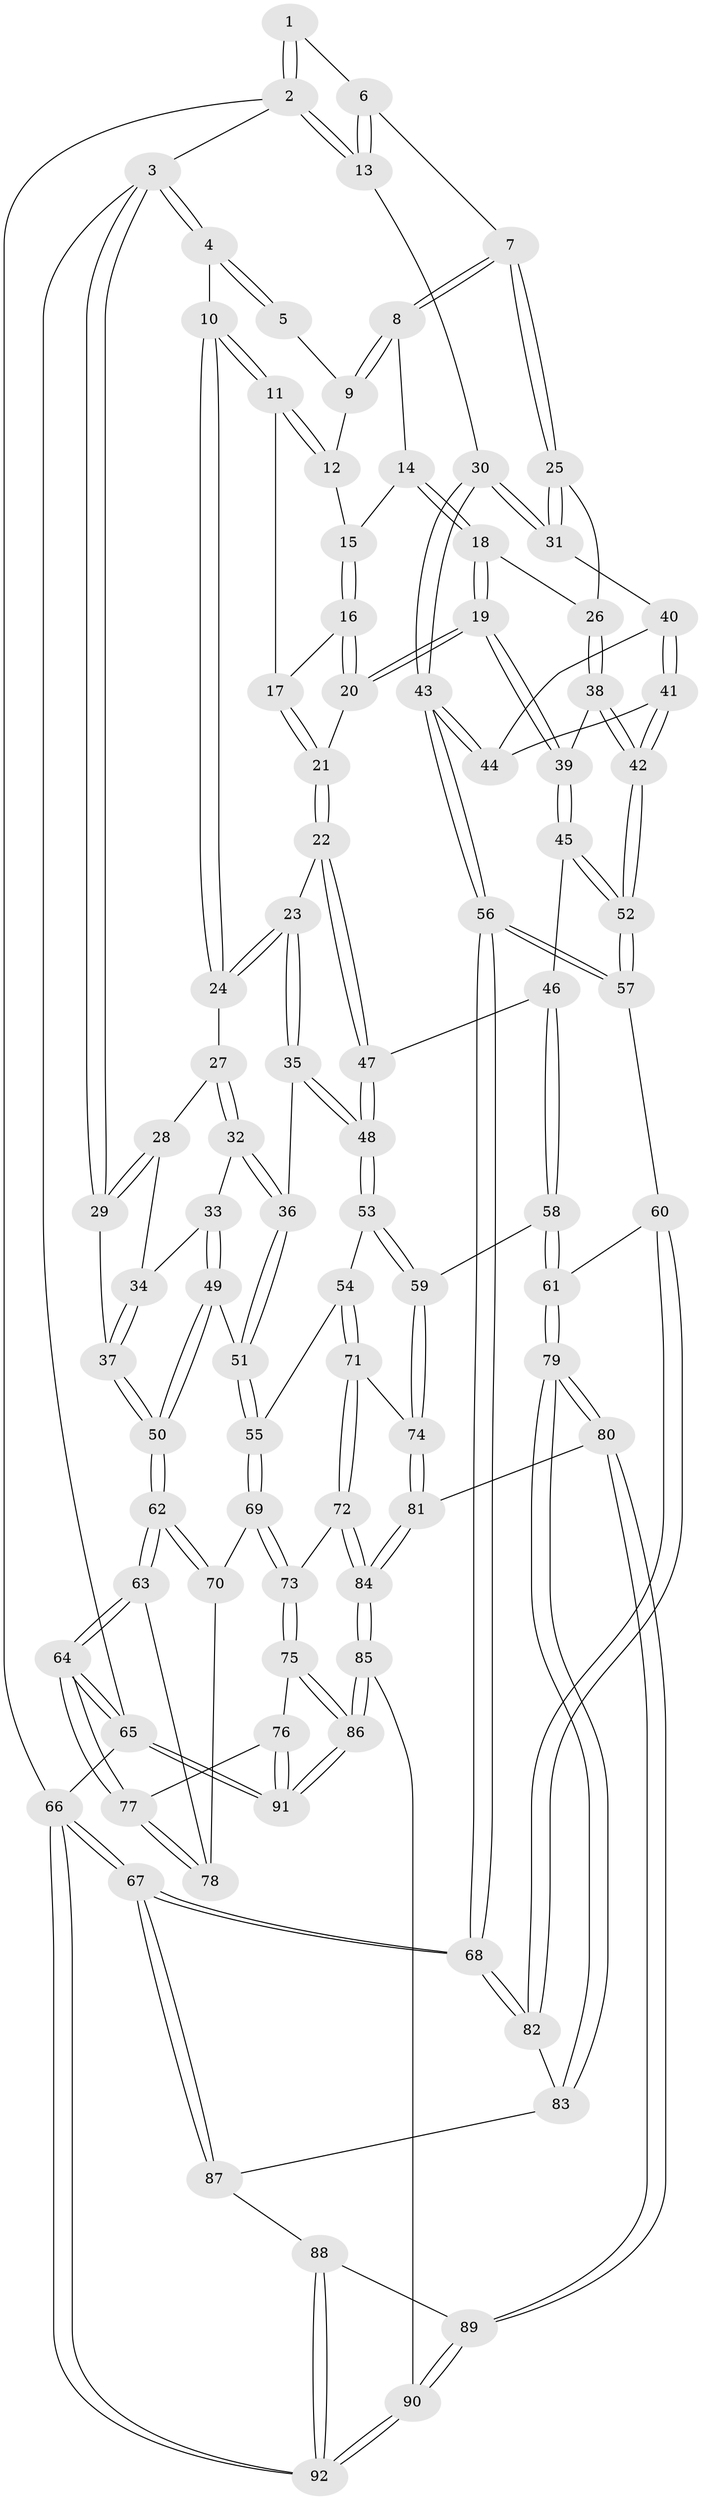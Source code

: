 // coarse degree distribution, {2: 0.10606060606060606, 4: 0.12121212121212122, 3: 0.7121212121212122, 5: 0.045454545454545456, 6: 0.015151515151515152}
// Generated by graph-tools (version 1.1) at 2025/54/03/04/25 22:54:44]
// undirected, 92 vertices, 227 edges
graph export_dot {
  node [color=gray90,style=filled];
  1 [pos="+0.8619205342450361+0"];
  2 [pos="+1+0"];
  3 [pos="+0+0"];
  4 [pos="+0.29973967703384624+0"];
  5 [pos="+0.7212827588295089+0"];
  6 [pos="+0.8875239934034439+0.04445500519595678"];
  7 [pos="+0.837383341040838+0.11306305377893884"];
  8 [pos="+0.8261099912336655+0.10893919930799988"];
  9 [pos="+0.7121831911419656+0"];
  10 [pos="+0.3111777173769143+0"];
  11 [pos="+0.5512610756988974+0.08679817179029146"];
  12 [pos="+0.6624992850317043+0.0641837659768919"];
  13 [pos="+1+0.12069780395166137"];
  14 [pos="+0.7242145939396544+0.11793826652327315"];
  15 [pos="+0.6989328295114215+0.11320859379668223"];
  16 [pos="+0.6497079510769925+0.22138597111121844"];
  17 [pos="+0.5550469064429395+0.11343408785266973"];
  18 [pos="+0.7475716441212149+0.22158116542361952"];
  19 [pos="+0.6735580497421363+0.26354670658813817"];
  20 [pos="+0.6515547649653833+0.23933531408309877"];
  21 [pos="+0.49628515031450327+0.26008545039324715"];
  22 [pos="+0.492185471817038+0.26295939154285924"];
  23 [pos="+0.4357909178226585+0.2509728113511986"];
  24 [pos="+0.30838216234384896+0"];
  25 [pos="+0.8671517305922877+0.197822740698896"];
  26 [pos="+0.8550473632597214+0.2031436709464659"];
  27 [pos="+0.20154075541284922+0.11909197227535676"];
  28 [pos="+0.13054410190619087+0.139943174164999"];
  29 [pos="+0+0.01595327686518168"];
  30 [pos="+1+0.23839720576326637"];
  31 [pos="+0.8950900149175733+0.21693594803575494"];
  32 [pos="+0.220835442620092+0.2523744437864701"];
  33 [pos="+0.10371566858999157+0.33378141553493845"];
  34 [pos="+0.036754281299587716+0.23145534464516093"];
  35 [pos="+0.3561847685185679+0.3139241639739116"];
  36 [pos="+0.2752807092004168+0.31065350174778383"];
  37 [pos="+0+0.2612095167533621"];
  38 [pos="+0.7406915468898914+0.34060856860702604"];
  39 [pos="+0.6768083031616821+0.27965901233524254"];
  40 [pos="+0.8733895083478765+0.2932627952123475"];
  41 [pos="+0.7878835001481399+0.3962029655305017"];
  42 [pos="+0.7733795752546762+0.40273890724228695"];
  43 [pos="+1+0.505853884818145"];
  44 [pos="+0.9371202129663107+0.4046564297180344"];
  45 [pos="+0.5961183780142325+0.37322492092927134"];
  46 [pos="+0.545971013340449+0.4030397167779727"];
  47 [pos="+0.5424156118083165+0.40169320039315515"];
  48 [pos="+0.4222283155053392+0.4523598364014628"];
  49 [pos="+0.04412519682821469+0.45715348447581633"];
  50 [pos="+0+0.5082768128064803"];
  51 [pos="+0.22207883602573508+0.5071218489833593"];
  52 [pos="+0.7642583614928934+0.42906369684934564"];
  53 [pos="+0.3863653455563557+0.5191587705012792"];
  54 [pos="+0.3480686962192744+0.5446473427203414"];
  55 [pos="+0.2327985635966242+0.5191367586881831"];
  56 [pos="+1+0.5648186540195611"];
  57 [pos="+0.7597067966887769+0.4637026910168972"];
  58 [pos="+0.6593226070830722+0.5867806150943171"];
  59 [pos="+0.6157444581251357+0.608735098618112"];
  60 [pos="+0.6860384860059968+0.587967824850667"];
  61 [pos="+0.6856695203054692+0.5880814991640448"];
  62 [pos="+0+0.5285724762207311"];
  63 [pos="+0+0.581297192276817"];
  64 [pos="+0+0.7581433692864559"];
  65 [pos="+0+1"];
  66 [pos="+1+1"];
  67 [pos="+1+0.976637313944943"];
  68 [pos="+1+0.7365251690032544"];
  69 [pos="+0.1871974261328164+0.6495624766245129"];
  70 [pos="+0.18171377451452336+0.6519102789358555"];
  71 [pos="+0.3620642043784644+0.6014081112019124"];
  72 [pos="+0.3200341008148486+0.7598365023461248"];
  73 [pos="+0.26195153869472054+0.7555793388138972"];
  74 [pos="+0.5249641402806932+0.716317697982759"];
  75 [pos="+0.1410727643035732+0.8523832322414191"];
  76 [pos="+0.13112134823394897+0.8505822938926093"];
  77 [pos="+0.11906190151487893+0.8393526828974983"];
  78 [pos="+0.10508606713870498+0.7111766655774487"];
  79 [pos="+0.7005991105644572+0.8276517426915218"];
  80 [pos="+0.6762481618294677+0.8481751851720721"];
  81 [pos="+0.5146194314674335+0.7555791304216842"];
  82 [pos="+0.9026802536040142+0.6862118477119291"];
  83 [pos="+0.7186653836786471+0.8271224446636215"];
  84 [pos="+0.4187869165755809+0.853869024617749"];
  85 [pos="+0.41116410942073317+1"];
  86 [pos="+0.39087663246896387+1"];
  87 [pos="+0.7482315683083572+0.8413175327298705"];
  88 [pos="+0.8659872768784066+1"];
  89 [pos="+0.674359407082741+0.8562321220592112"];
  90 [pos="+0.4598927525109641+1"];
  91 [pos="+0+1"];
  92 [pos="+1+1"];
  1 -- 2;
  1 -- 2;
  1 -- 6;
  2 -- 3;
  2 -- 13;
  2 -- 13;
  2 -- 66;
  3 -- 4;
  3 -- 4;
  3 -- 29;
  3 -- 29;
  3 -- 65;
  4 -- 5;
  4 -- 5;
  4 -- 10;
  5 -- 9;
  6 -- 7;
  6 -- 13;
  6 -- 13;
  7 -- 8;
  7 -- 8;
  7 -- 25;
  7 -- 25;
  8 -- 9;
  8 -- 9;
  8 -- 14;
  9 -- 12;
  10 -- 11;
  10 -- 11;
  10 -- 24;
  10 -- 24;
  11 -- 12;
  11 -- 12;
  11 -- 17;
  12 -- 15;
  13 -- 30;
  14 -- 15;
  14 -- 18;
  14 -- 18;
  15 -- 16;
  15 -- 16;
  16 -- 17;
  16 -- 20;
  16 -- 20;
  17 -- 21;
  17 -- 21;
  18 -- 19;
  18 -- 19;
  18 -- 26;
  19 -- 20;
  19 -- 20;
  19 -- 39;
  19 -- 39;
  20 -- 21;
  21 -- 22;
  21 -- 22;
  22 -- 23;
  22 -- 47;
  22 -- 47;
  23 -- 24;
  23 -- 24;
  23 -- 35;
  23 -- 35;
  24 -- 27;
  25 -- 26;
  25 -- 31;
  25 -- 31;
  26 -- 38;
  26 -- 38;
  27 -- 28;
  27 -- 32;
  27 -- 32;
  28 -- 29;
  28 -- 29;
  28 -- 34;
  29 -- 37;
  30 -- 31;
  30 -- 31;
  30 -- 43;
  30 -- 43;
  31 -- 40;
  32 -- 33;
  32 -- 36;
  32 -- 36;
  33 -- 34;
  33 -- 49;
  33 -- 49;
  34 -- 37;
  34 -- 37;
  35 -- 36;
  35 -- 48;
  35 -- 48;
  36 -- 51;
  36 -- 51;
  37 -- 50;
  37 -- 50;
  38 -- 39;
  38 -- 42;
  38 -- 42;
  39 -- 45;
  39 -- 45;
  40 -- 41;
  40 -- 41;
  40 -- 44;
  41 -- 42;
  41 -- 42;
  41 -- 44;
  42 -- 52;
  42 -- 52;
  43 -- 44;
  43 -- 44;
  43 -- 56;
  43 -- 56;
  45 -- 46;
  45 -- 52;
  45 -- 52;
  46 -- 47;
  46 -- 58;
  46 -- 58;
  47 -- 48;
  47 -- 48;
  48 -- 53;
  48 -- 53;
  49 -- 50;
  49 -- 50;
  49 -- 51;
  50 -- 62;
  50 -- 62;
  51 -- 55;
  51 -- 55;
  52 -- 57;
  52 -- 57;
  53 -- 54;
  53 -- 59;
  53 -- 59;
  54 -- 55;
  54 -- 71;
  54 -- 71;
  55 -- 69;
  55 -- 69;
  56 -- 57;
  56 -- 57;
  56 -- 68;
  56 -- 68;
  57 -- 60;
  58 -- 59;
  58 -- 61;
  58 -- 61;
  59 -- 74;
  59 -- 74;
  60 -- 61;
  60 -- 82;
  60 -- 82;
  61 -- 79;
  61 -- 79;
  62 -- 63;
  62 -- 63;
  62 -- 70;
  62 -- 70;
  63 -- 64;
  63 -- 64;
  63 -- 78;
  64 -- 65;
  64 -- 65;
  64 -- 77;
  64 -- 77;
  65 -- 91;
  65 -- 91;
  65 -- 66;
  66 -- 67;
  66 -- 67;
  66 -- 92;
  66 -- 92;
  67 -- 68;
  67 -- 68;
  67 -- 87;
  67 -- 87;
  68 -- 82;
  68 -- 82;
  69 -- 70;
  69 -- 73;
  69 -- 73;
  70 -- 78;
  71 -- 72;
  71 -- 72;
  71 -- 74;
  72 -- 73;
  72 -- 84;
  72 -- 84;
  73 -- 75;
  73 -- 75;
  74 -- 81;
  74 -- 81;
  75 -- 76;
  75 -- 86;
  75 -- 86;
  76 -- 77;
  76 -- 91;
  76 -- 91;
  77 -- 78;
  77 -- 78;
  79 -- 80;
  79 -- 80;
  79 -- 83;
  79 -- 83;
  80 -- 81;
  80 -- 89;
  80 -- 89;
  81 -- 84;
  81 -- 84;
  82 -- 83;
  83 -- 87;
  84 -- 85;
  84 -- 85;
  85 -- 86;
  85 -- 86;
  85 -- 90;
  86 -- 91;
  86 -- 91;
  87 -- 88;
  88 -- 89;
  88 -- 92;
  88 -- 92;
  89 -- 90;
  89 -- 90;
  90 -- 92;
  90 -- 92;
}
